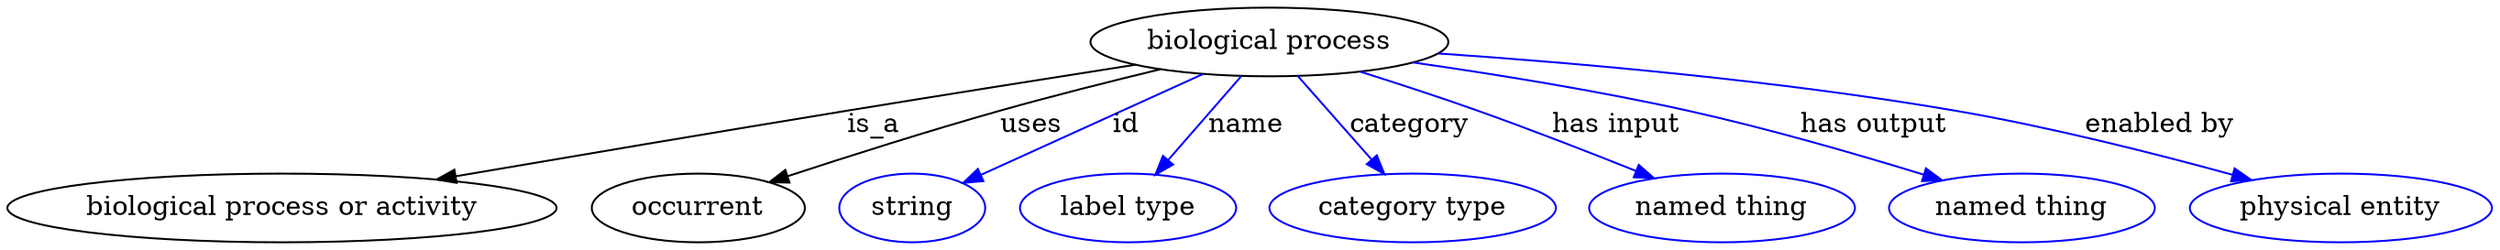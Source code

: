 digraph {
	graph [bb="0,0,1055.5,123"];
	node [label="\N"];
	"biological process"	 [height=0.5,
		label="biological process",
		pos="536.09,105",
		width=2.0762];
	"biological process or activity"	 [height=0.5,
		pos="113.09,18",
		width=3.1414];
	"biological process" -> "biological process or activity"	 [label=is_a,
		lp="367.09,61.5",
		pos="e,181.14,32.462 478.1,93.547 442.81,86.541 396.83,77.349 356.09,69 300.9,57.689 238.72,44.633 191.08,34.563"];
	occurrent	 [height=0.5,
		pos="288.09,18",
		width=1.2277];
	"biological process" -> occurrent	 [label=uses,
		lp="434.09,61.5",
		pos="e,319.85,30.681 489.3,90.892 468.61,84.483 444.05,76.637 422.09,69 390.68,58.074 355.56,44.663 329.16,34.336"];
	id	 [color=blue,
		height=0.5,
		label=string,
		pos="381.09,18",
		width=0.84854];
	"biological process" -> id	 [color=blue,
		label=id,
		lp="473.59,61.5",
		pos="e,403.47,30.561 506.57,88.431 479.58,73.283 439.79,50.95 412.29,35.512",
		style=solid];
	name	 [color=blue,
		height=0.5,
		label="label type",
		pos="475.09,18",
		width=1.2638];
	"biological process" -> name	 [color=blue,
		label=name,
		lp="525.59,61.5",
		pos="e,487.3,35.41 523.45,86.974 514.67,74.444 502.83,57.56 493.06,43.633",
		style=solid];
	category	 [color=blue,
		height=0.5,
		label="category type",
		pos="597.09,18",
		width=1.6249];
	"biological process" -> category	 [color=blue,
		label=category,
		lp="594.59,61.5",
		pos="e,584.68,35.706 548.73,86.974 557.46,74.526 569.2,57.782 578.92,43.909",
		style=solid];
	"has input"	 [color=blue,
		height=0.5,
		label="named thing",
		pos="729.09,18",
		width=1.5346];
	"biological process" -> "has input"	 [color=blue,
		label="has input",
		lp="680.09,61.5",
		pos="e,698.37,33.127 574.36,89.444 589.32,83.243 606.58,75.939 622.09,69 644.47,58.99 669.19,47.252 689.23,37.562",
		style=solid];
	"has output"	 [color=blue,
		height=0.5,
		label="named thing",
		pos="857.09,18",
		width=1.5346];
	"biological process" -> "has output"	 [color=blue,
		label="has output",
		lp="783.59,61.5",
		pos="e,821.3,31.763 596.59,94.359 630,87.995 672.12,79.173 709.09,69 744.05,59.381 782.77,45.936 811.83,35.265",
		style=solid];
	"enabled by"	 [color=blue,
		height=0.5,
		label="physical entity",
		pos="993.09,18",
		width=1.7332];
	"biological process" -> "enabled by"	 [color=blue,
		label="enabled by",
		lp="906.09,61.5",
		pos="e,952.05,31.759 606.78,98.924 663.69,93.312 745.54,83.61 816.09,69 859.31,60.049 907.38,45.925 942.5,34.808",
		style=solid];
}
